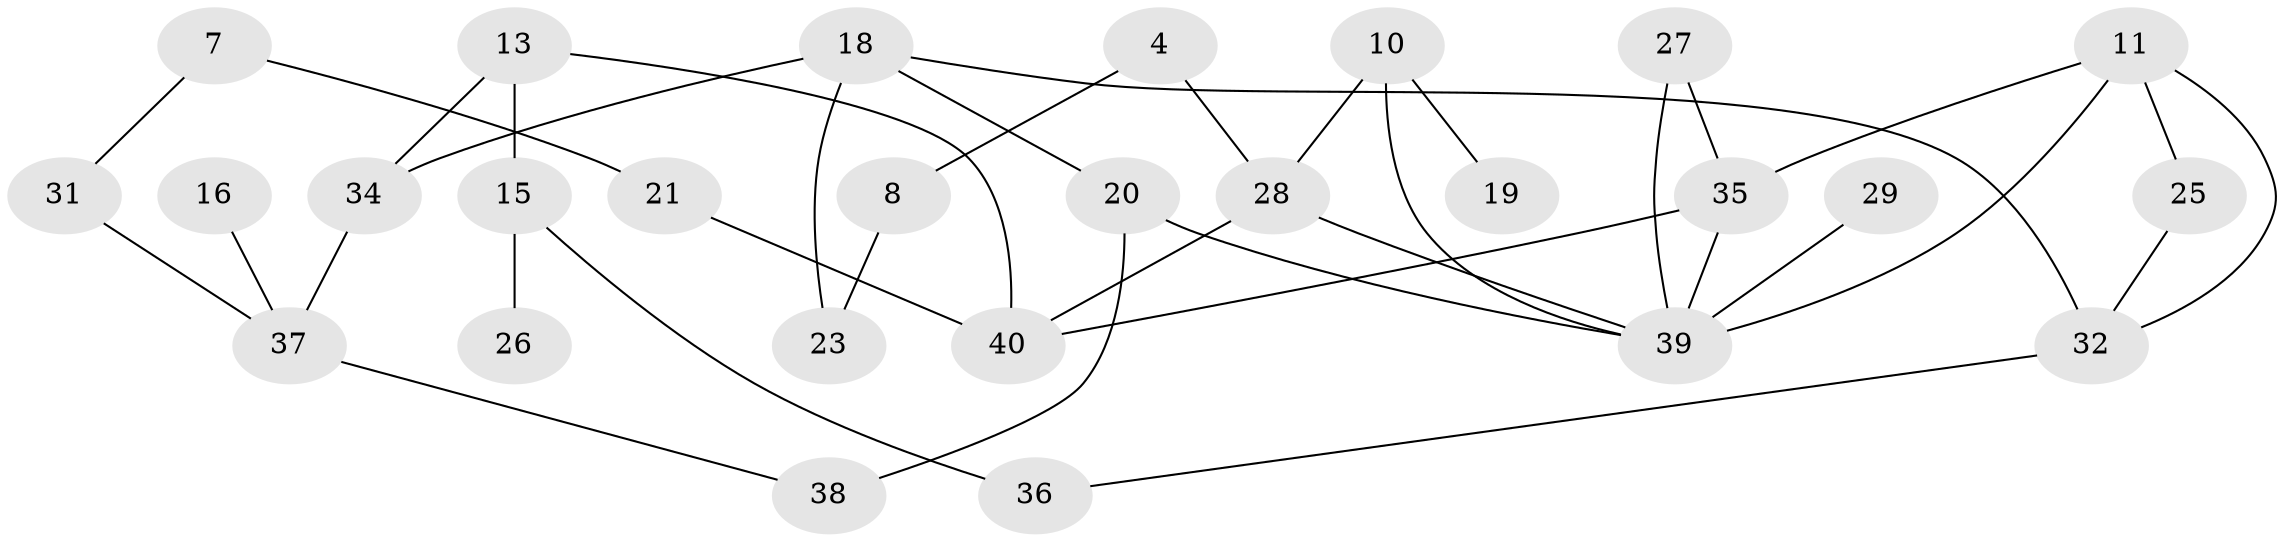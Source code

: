 // original degree distribution, {0: 0.12658227848101267, 2: 0.31645569620253167, 3: 0.20253164556962025, 1: 0.24050632911392406, 5: 0.0379746835443038, 4: 0.05063291139240506, 6: 0.02531645569620253}
// Generated by graph-tools (version 1.1) at 2025/00/03/09/25 03:00:45]
// undirected, 27 vertices, 37 edges
graph export_dot {
graph [start="1"]
  node [color=gray90,style=filled];
  4;
  7;
  8;
  10;
  11;
  13;
  15;
  16;
  18;
  19;
  20;
  21;
  23;
  25;
  26;
  27;
  28;
  29;
  31;
  32;
  34;
  35;
  36;
  37;
  38;
  39;
  40;
  4 -- 8 [weight=1.0];
  4 -- 28 [weight=1.0];
  7 -- 21 [weight=1.0];
  7 -- 31 [weight=1.0];
  8 -- 23 [weight=1.0];
  10 -- 19 [weight=1.0];
  10 -- 28 [weight=1.0];
  10 -- 39 [weight=1.0];
  11 -- 25 [weight=1.0];
  11 -- 32 [weight=1.0];
  11 -- 35 [weight=1.0];
  11 -- 39 [weight=1.0];
  13 -- 15 [weight=1.0];
  13 -- 34 [weight=1.0];
  13 -- 40 [weight=1.0];
  15 -- 26 [weight=1.0];
  15 -- 36 [weight=1.0];
  16 -- 37 [weight=1.0];
  18 -- 20 [weight=1.0];
  18 -- 23 [weight=1.0];
  18 -- 32 [weight=1.0];
  18 -- 34 [weight=1.0];
  20 -- 38 [weight=1.0];
  20 -- 39 [weight=1.0];
  21 -- 40 [weight=1.0];
  25 -- 32 [weight=1.0];
  27 -- 35 [weight=1.0];
  27 -- 39 [weight=1.0];
  28 -- 39 [weight=1.0];
  28 -- 40 [weight=1.0];
  29 -- 39 [weight=1.0];
  31 -- 37 [weight=1.0];
  32 -- 36 [weight=1.0];
  34 -- 37 [weight=1.0];
  35 -- 39 [weight=2.0];
  35 -- 40 [weight=2.0];
  37 -- 38 [weight=1.0];
}
